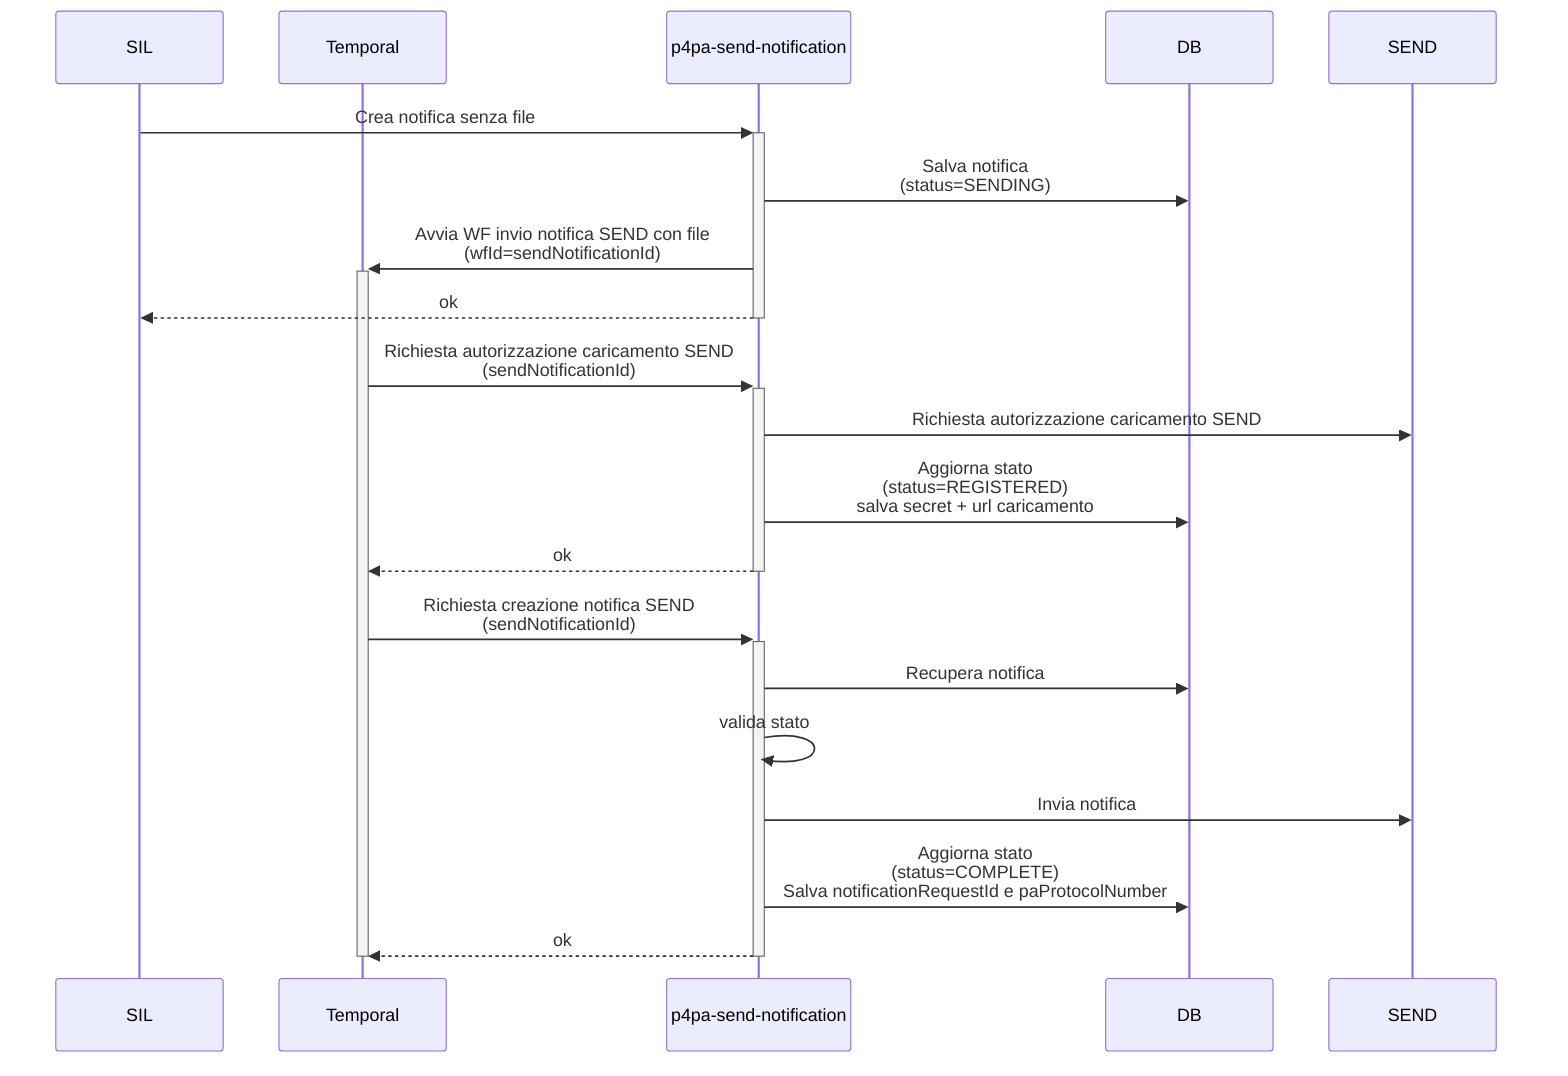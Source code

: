 sequenceDiagram
    participant SIL
    participant WF as Temporal
    participant MS_SEND as p4pa-send-notification
    participant DB
    participant SEND_PAGOPA as SEND

    SIL ->>+ MS_SEND: Crea notifica senza file
        MS_SEND ->> DB: Salva notifica <BR />(status=SENDING)
        MS_SEND ->>+ WF: Avvia WF invio notifica SEND con file<BR />(wfId=sendNotificationId)
    MS_SEND -->>- SIL: ok

    WF ->>+ MS_SEND: Richiesta autorizzazione caricamento SEND<BR />(sendNotificationId)
        MS_SEND ->> SEND_PAGOPA: Richiesta autorizzazione caricamento SEND
        MS_SEND ->> DB: Aggiorna stato<BR />(status=REGISTERED)<BR />salva secret + url caricamento
        MS_SEND -->>- WF: ok

    WF ->>+ MS_SEND: Richiesta creazione notifica SEND<BR />(sendNotificationId)
        MS_SEND ->> DB: Recupera notifica
        MS_SEND ->> MS_SEND: valida stato
        MS_SEND ->> SEND_PAGOPA: Invia notifica
        MS_SEND ->> DB: Aggiorna stato<BR />(status=COMPLETE)<BR />Salva notificationRequestId e paProtocolNumber
        MS_SEND -->>- WF: ok

    deactivate WF